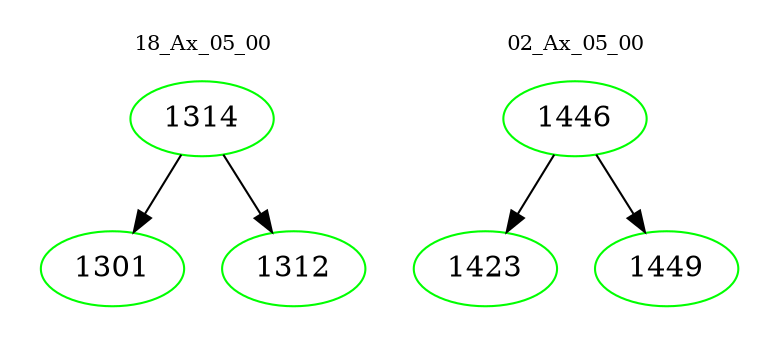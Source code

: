 digraph{
subgraph cluster_0 {
color = white
label = "18_Ax_05_00";
fontsize=10;
T0_1314 [label="1314", color="green"]
T0_1314 -> T0_1301 [color="black"]
T0_1301 [label="1301", color="green"]
T0_1314 -> T0_1312 [color="black"]
T0_1312 [label="1312", color="green"]
}
subgraph cluster_1 {
color = white
label = "02_Ax_05_00";
fontsize=10;
T1_1446 [label="1446", color="green"]
T1_1446 -> T1_1423 [color="black"]
T1_1423 [label="1423", color="green"]
T1_1446 -> T1_1449 [color="black"]
T1_1449 [label="1449", color="green"]
}
}
